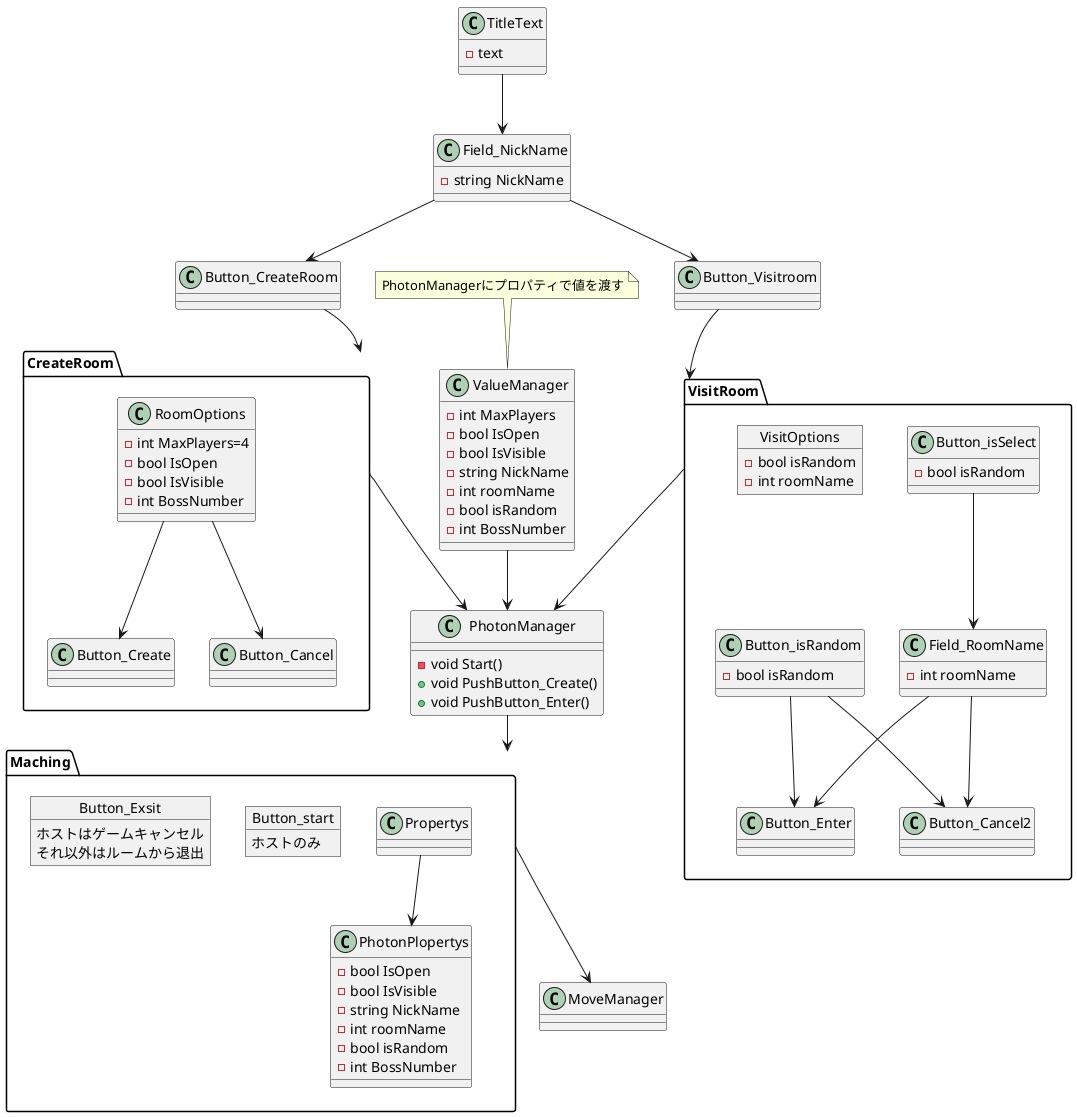 @startuml
TitleText -down-> Field_NickName
Field_NickName -down-> Button_Visitroom
Field_NickName -down-> Button_CreateRoom
Button_CreateRoom -down-> CreateRoom
Button_Visitroom -down-> VisitRoom
CreateRoom -down-> PhotonManager
VisitRoom -down-> PhotonManager
ValueManager -down-> PhotonManager
PhotonManager -down-> Maching
Maching -down-> MoveManager

object TitleText {
    -text
}
object Field_NickName {
    -string NickName
}
object Button_Visitroom {
}
object Button_CreateRoom {
}
package CreateRoom{
    RoomOptions -down-> Button_Create
    RoomOptions -down-> Button_Cancel
    object Button_Create {
    }
    object Button_Cancel {
    }
    object RoomOptions {
        -int MaxPlayers=4
        -bool IsOpen
        -bool IsVisible
        -int BossNumber
    }
}
package VisitRoom{
    Button_isSelect -down-> Field_RoomName
    Field_RoomName -down-> Button_Enter
    Field_RoomName -down-> Button_Cancel2
    Button_isRandom -down-> Button_Enter
    Button_isRandom -down-> Button_Cancel2
    object Button_isRandom {
        -bool isRandom
    }
    object Button_isSelect {
        -bool isRandom
    }
    object Field_RoomName {
        -int roomName
    }
    object Button_Enter {
    }
    object Button_Cancel2 {
    }
    object VisitOptions{
        -bool isRandom
        -int roomName
    }
}
class MoveManager{
}
class ValueManager{
    -int MaxPlayers
    -bool IsOpen
    -bool IsVisible
    -string NickName
    -int roomName
    -bool isRandom
    -int BossNumber
}
class PhotonManager{
    -void Start()
    +void PushButton_Create()
    +void PushButton_Enter()
}
note top of ValueManager
    PhotonManagerにプロパティで値を渡す
end note

package Maching{
    Propertys -down-> PhotonPlopertys
    object Button_start {
        ホストのみ
    }
    object Button_Exsit {
        ホストはゲームキャンセル
        それ以外はルームから退出
    }
    object Propertys {
    }
    class PhotonPlopertys{
        -bool IsOpen
        -bool IsVisible
        -string NickName
        -int roomName
        -bool isRandom
        -int BossNumber
    }
}
@enduml